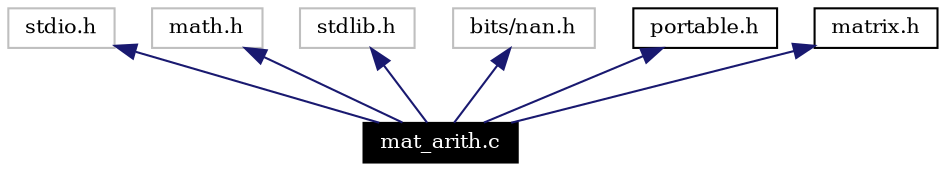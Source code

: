 digraph inheritance
{
  Node8 [shape="box",label="mat_arith.c",fontsize=10,height=0.2,width=0.4,color="black",style="filled" fontcolor="white"];
  Node9 -> Node8 [dir=back,color="midnightblue",fontsize=10,style="solid"];
  Node9 [shape="box",label="stdio.h",fontsize=10,height=0.2,width=0.4,color="grey75"];
  Node10 -> Node8 [dir=back,color="midnightblue",fontsize=10,style="solid"];
  Node10 [shape="box",label="math.h",fontsize=10,height=0.2,width=0.4,color="grey75"];
  Node11 -> Node8 [dir=back,color="midnightblue",fontsize=10,style="solid"];
  Node11 [shape="box",label="stdlib.h",fontsize=10,height=0.2,width=0.4,color="grey75"];
  Node12 -> Node8 [dir=back,color="midnightblue",fontsize=10,style="solid"];
  Node12 [shape="box",label="bits/nan.h",fontsize=10,height=0.2,width=0.4,color="grey75"];
  Node13 -> Node8 [dir=back,color="midnightblue",fontsize=10,style="solid"];
  Node13 [shape="box",label="portable.h",fontsize=10,height=0.2,width=0.4,color="black",URL="$portable_8h.html"];
  Node14 -> Node8 [dir=back,color="midnightblue",fontsize=10,style="solid"];
  Node14 [shape="box",label="matrix.h",fontsize=10,height=0.2,width=0.4,color="black",URL="$matrix_8h.html"];
}
